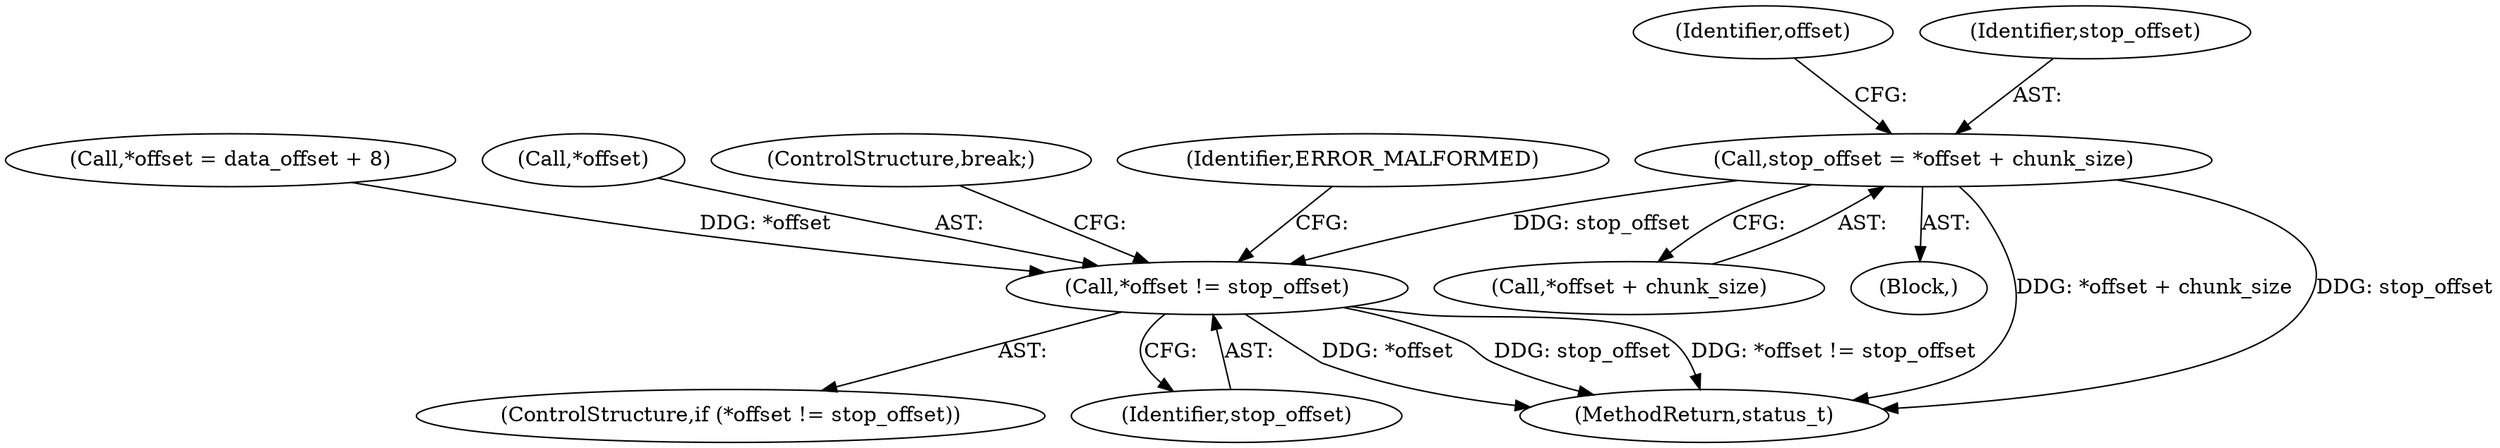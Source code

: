 digraph "0_Android_8a3a2f6ea7defe1a81bb32b3c9f3537f84749b9d@integer" {
"1001649" [label="(Call,stop_offset = *offset + chunk_size)"];
"1001688" [label="(Call,*offset != stop_offset)"];
"1001657" [label="(Identifier,offset)"];
"1001688" [label="(Call,*offset != stop_offset)"];
"1001655" [label="(Call,*offset = data_offset + 8)"];
"1001574" [label="(Block,)"];
"1003923" [label="(MethodReturn,status_t)"];
"1001649" [label="(Call,stop_offset = *offset + chunk_size)"];
"1001689" [label="(Call,*offset)"];
"1001650" [label="(Identifier,stop_offset)"];
"1001687" [label="(ControlStructure,if (*offset != stop_offset))"];
"1001691" [label="(Identifier,stop_offset)"];
"1001695" [label="(ControlStructure,break;)"];
"1001651" [label="(Call,*offset + chunk_size)"];
"1001694" [label="(Identifier,ERROR_MALFORMED)"];
"1001649" -> "1001574"  [label="AST: "];
"1001649" -> "1001651"  [label="CFG: "];
"1001650" -> "1001649"  [label="AST: "];
"1001651" -> "1001649"  [label="AST: "];
"1001657" -> "1001649"  [label="CFG: "];
"1001649" -> "1003923"  [label="DDG: *offset + chunk_size"];
"1001649" -> "1003923"  [label="DDG: stop_offset"];
"1001649" -> "1001688"  [label="DDG: stop_offset"];
"1001688" -> "1001687"  [label="AST: "];
"1001688" -> "1001691"  [label="CFG: "];
"1001689" -> "1001688"  [label="AST: "];
"1001691" -> "1001688"  [label="AST: "];
"1001694" -> "1001688"  [label="CFG: "];
"1001695" -> "1001688"  [label="CFG: "];
"1001688" -> "1003923"  [label="DDG: stop_offset"];
"1001688" -> "1003923"  [label="DDG: *offset != stop_offset"];
"1001688" -> "1003923"  [label="DDG: *offset"];
"1001655" -> "1001688"  [label="DDG: *offset"];
}
